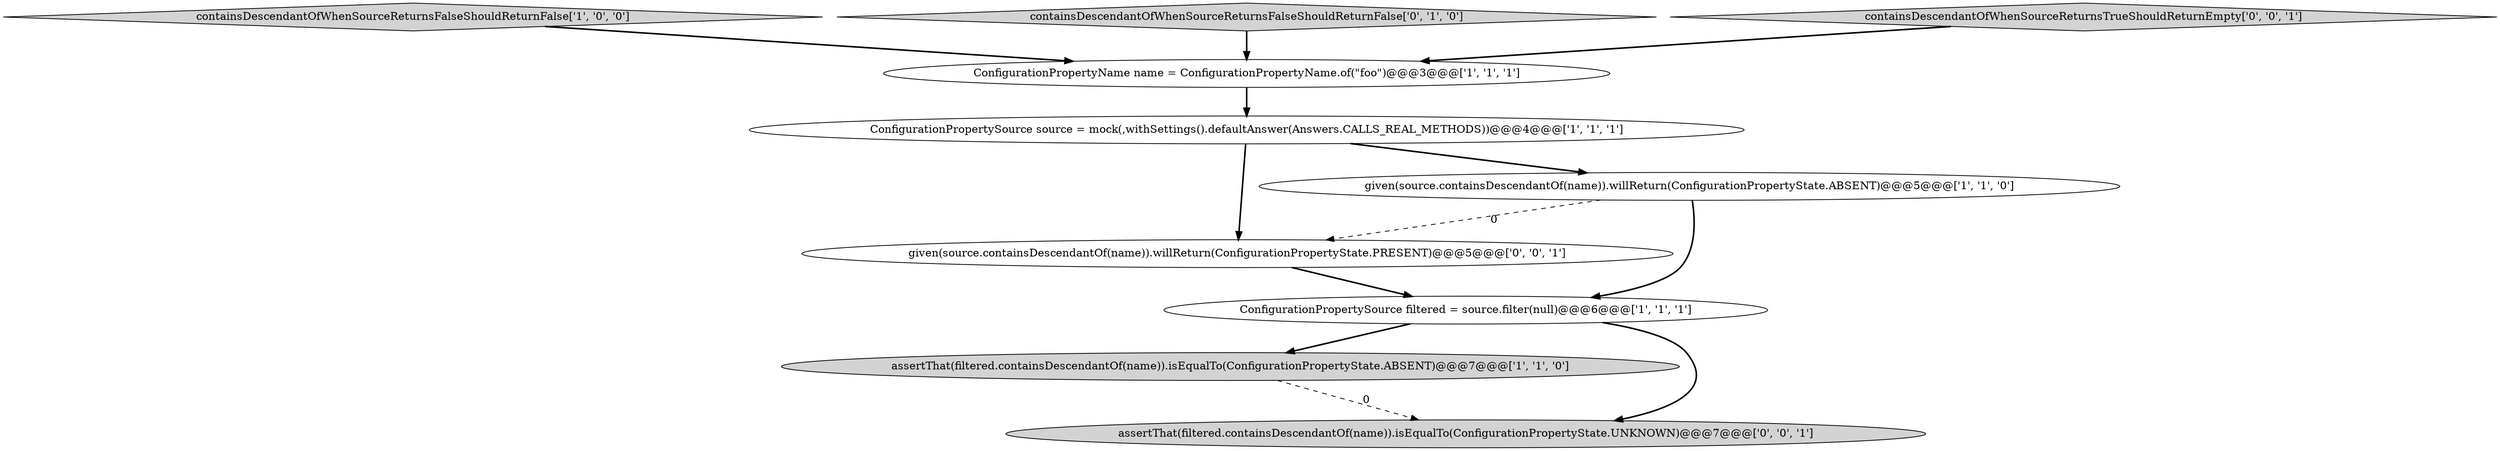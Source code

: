 digraph {
7 [style = filled, label = "given(source.containsDescendantOf(name)).willReturn(ConfigurationPropertyState.PRESENT)@@@5@@@['0', '0', '1']", fillcolor = white, shape = ellipse image = "AAA0AAABBB3BBB"];
1 [style = filled, label = "given(source.containsDescendantOf(name)).willReturn(ConfigurationPropertyState.ABSENT)@@@5@@@['1', '1', '0']", fillcolor = white, shape = ellipse image = "AAA0AAABBB1BBB"];
5 [style = filled, label = "assertThat(filtered.containsDescendantOf(name)).isEqualTo(ConfigurationPropertyState.ABSENT)@@@7@@@['1', '1', '0']", fillcolor = lightgray, shape = ellipse image = "AAA0AAABBB1BBB"];
0 [style = filled, label = "containsDescendantOfWhenSourceReturnsFalseShouldReturnFalse['1', '0', '0']", fillcolor = lightgray, shape = diamond image = "AAA0AAABBB1BBB"];
4 [style = filled, label = "ConfigurationPropertyName name = ConfigurationPropertyName.of(\"foo\")@@@3@@@['1', '1', '1']", fillcolor = white, shape = ellipse image = "AAA0AAABBB1BBB"];
2 [style = filled, label = "ConfigurationPropertySource filtered = source.filter(null)@@@6@@@['1', '1', '1']", fillcolor = white, shape = ellipse image = "AAA0AAABBB1BBB"];
6 [style = filled, label = "containsDescendantOfWhenSourceReturnsFalseShouldReturnFalse['0', '1', '0']", fillcolor = lightgray, shape = diamond image = "AAA0AAABBB2BBB"];
8 [style = filled, label = "assertThat(filtered.containsDescendantOf(name)).isEqualTo(ConfigurationPropertyState.UNKNOWN)@@@7@@@['0', '0', '1']", fillcolor = lightgray, shape = ellipse image = "AAA0AAABBB3BBB"];
9 [style = filled, label = "containsDescendantOfWhenSourceReturnsTrueShouldReturnEmpty['0', '0', '1']", fillcolor = lightgray, shape = diamond image = "AAA0AAABBB3BBB"];
3 [style = filled, label = "ConfigurationPropertySource source = mock(,withSettings().defaultAnswer(Answers.CALLS_REAL_METHODS))@@@4@@@['1', '1', '1']", fillcolor = white, shape = ellipse image = "AAA0AAABBB1BBB"];
5->8 [style = dashed, label="0"];
4->3 [style = bold, label=""];
6->4 [style = bold, label=""];
1->2 [style = bold, label=""];
1->7 [style = dashed, label="0"];
3->1 [style = bold, label=""];
3->7 [style = bold, label=""];
0->4 [style = bold, label=""];
7->2 [style = bold, label=""];
9->4 [style = bold, label=""];
2->8 [style = bold, label=""];
2->5 [style = bold, label=""];
}
